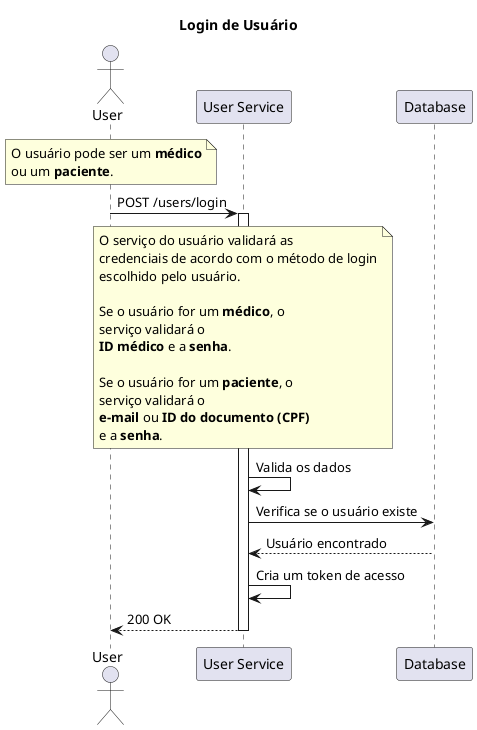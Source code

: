 @startuml login

title Login de Usuário

actor "User" as user
participant "User Service" as user_service
participant "Database" as database

note over user
O usuário pode ser um **médico**
ou um **paciente**.
end note

user -> user_service: POST /users/login

note over user_service
O serviço do usuário validará as
credenciais de acordo com o método de login
escolhido pelo usuário.

Se o usuário for um **médico**, o
serviço validará o
**ID médico** e a **senha**.

Se o usuário for um **paciente**, o
serviço validará o
**e-mail** ou **ID do documento (CPF)**
e a **senha**.
end note

activate user_service
user_service -> user_service: Valida os dados
user_service -> database: Verifica se o usuário existe
database --> user_service: Usuário encontrado
user_service -> user_service: Cria um token de acesso
user_service --> user: 200 OK
deactivate user_service

@enduml